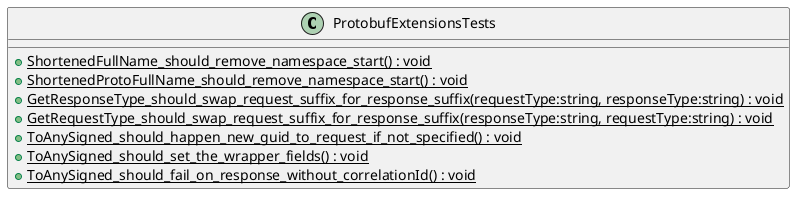@startuml
class ProtobufExtensionsTests {
    + {static} ShortenedFullName_should_remove_namespace_start() : void
    + {static} ShortenedProtoFullName_should_remove_namespace_start() : void
    + {static} GetResponseType_should_swap_request_suffix_for_response_suffix(requestType:string, responseType:string) : void
    + {static} GetRequestType_should_swap_request_suffix_for_response_suffix(responseType:string, requestType:string) : void
    + {static} ToAnySigned_should_happen_new_guid_to_request_if_not_specified() : void
    + {static} ToAnySigned_should_set_the_wrapper_fields() : void
    + {static} ToAnySigned_should_fail_on_response_without_correlationId() : void
}
@enduml
